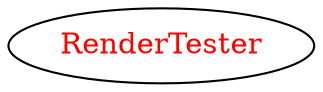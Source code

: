 digraph dependencyGraph {
 concentrate=true;
 ranksep="2.0";
 rankdir="LR"; 
 splines="ortho";
"RenderTester" [fontcolor="red"];
}